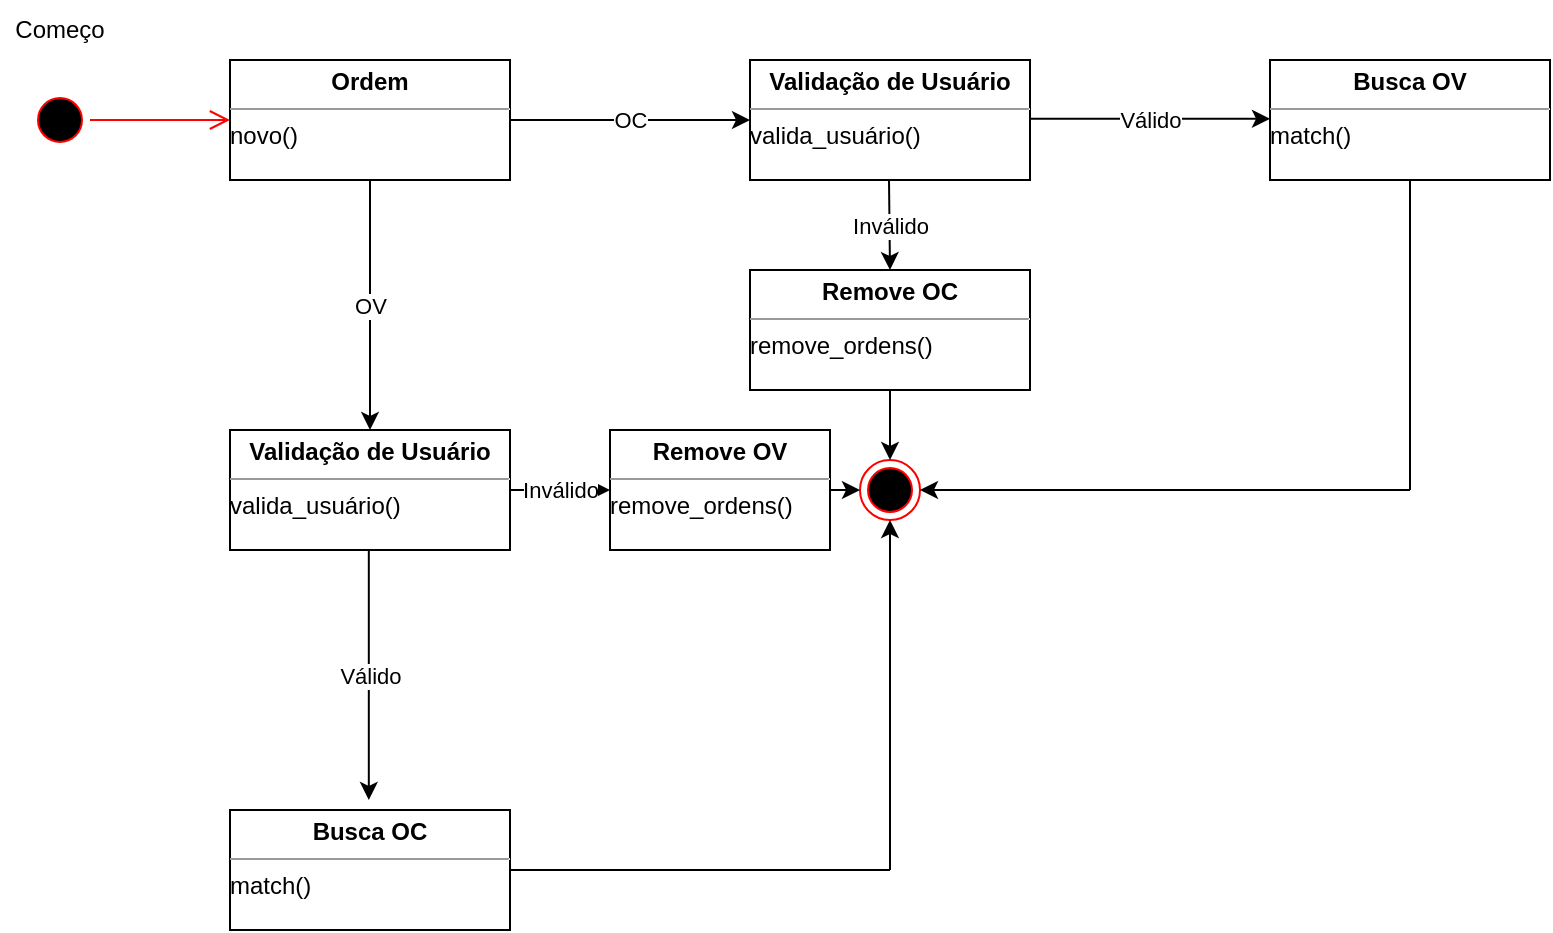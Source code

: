 <mxfile version="18.0.6" type="device"><diagram id="SbvQDrdpQKlW0i3FkySF" name="Página-1"><mxGraphModel dx="510" dy="649" grid="1" gridSize="10" guides="1" tooltips="1" connect="1" arrows="1" fold="1" page="1" pageScale="1" pageWidth="827" pageHeight="1169" math="0" shadow="0"><root><mxCell id="0"/><mxCell id="1" parent="0"/><mxCell id="L7GftUtVAZWWWD0R3tRo-1" value="" style="ellipse;html=1;shape=startState;fillColor=#000000;strokeColor=#ff0000;" vertex="1" parent="1"><mxGeometry x="220" y="400" width="30" height="30" as="geometry"/></mxCell><mxCell id="L7GftUtVAZWWWD0R3tRo-2" value="" style="edgeStyle=orthogonalEdgeStyle;html=1;verticalAlign=bottom;endArrow=open;endSize=8;strokeColor=#ff0000;rounded=0;" edge="1" parent="1" source="L7GftUtVAZWWWD0R3tRo-1"><mxGeometry relative="1" as="geometry"><mxPoint x="320" y="415" as="targetPoint"/></mxGeometry></mxCell><mxCell id="L7GftUtVAZWWWD0R3tRo-3" value="&lt;p style=&quot;margin:0px;margin-top:4px;text-align:center;&quot;&gt;&lt;b&gt;Ordem&lt;/b&gt;&lt;/p&gt;&lt;hr size=&quot;1&quot;&gt;&lt;div style=&quot;height:2px;&quot;&gt;novo()&lt;/div&gt;" style="verticalAlign=top;align=left;overflow=fill;fontSize=12;fontFamily=Helvetica;html=1;" vertex="1" parent="1"><mxGeometry x="320" y="385" width="140" height="60" as="geometry"/></mxCell><mxCell id="L7GftUtVAZWWWD0R3tRo-4" value="&lt;p style=&quot;margin:0px;margin-top:4px;text-align:center;&quot;&gt;&lt;b&gt;Validação de Usuário&lt;/b&gt;&lt;/p&gt;&lt;hr size=&quot;1&quot;&gt;&lt;div style=&quot;height:2px;&quot;&gt;valida_usuário()&lt;/div&gt;" style="verticalAlign=top;align=left;overflow=fill;fontSize=12;fontFamily=Helvetica;html=1;" vertex="1" parent="1"><mxGeometry x="580" y="385" width="140" height="60" as="geometry"/></mxCell><mxCell id="L7GftUtVAZWWWD0R3tRo-5" value="" style="endArrow=classic;html=1;rounded=0;exitX=1;exitY=0.5;exitDx=0;exitDy=0;entryX=0;entryY=0.5;entryDx=0;entryDy=0;" edge="1" parent="1" source="L7GftUtVAZWWWD0R3tRo-3" target="L7GftUtVAZWWWD0R3tRo-4"><mxGeometry relative="1" as="geometry"><mxPoint x="590" y="510" as="sourcePoint"/><mxPoint x="710" y="510" as="targetPoint"/></mxGeometry></mxCell><mxCell id="L7GftUtVAZWWWD0R3tRo-6" value="OC" style="edgeLabel;resizable=0;html=1;align=center;verticalAlign=middle;" connectable="0" vertex="1" parent="L7GftUtVAZWWWD0R3tRo-5"><mxGeometry relative="1" as="geometry"/></mxCell><mxCell id="L7GftUtVAZWWWD0R3tRo-7" value="" style="endArrow=classic;html=1;rounded=0;exitX=0.5;exitY=1;exitDx=0;exitDy=0;" edge="1" parent="1" source="L7GftUtVAZWWWD0R3tRo-3"><mxGeometry relative="1" as="geometry"><mxPoint x="360" y="560" as="sourcePoint"/><mxPoint x="390" y="570" as="targetPoint"/></mxGeometry></mxCell><mxCell id="L7GftUtVAZWWWD0R3tRo-8" value="OV" style="edgeLabel;resizable=0;html=1;align=center;verticalAlign=middle;" connectable="0" vertex="1" parent="L7GftUtVAZWWWD0R3tRo-7"><mxGeometry relative="1" as="geometry"/></mxCell><mxCell id="L7GftUtVAZWWWD0R3tRo-10" value="&lt;p style=&quot;margin:0px;margin-top:4px;text-align:center;&quot;&gt;&lt;b&gt;Busca OC&lt;/b&gt;&lt;/p&gt;&lt;hr size=&quot;1&quot;&gt;&lt;div style=&quot;height:2px;&quot;&gt;match()&lt;/div&gt;" style="verticalAlign=top;align=left;overflow=fill;fontSize=12;fontFamily=Helvetica;html=1;" vertex="1" parent="1"><mxGeometry x="320" y="760" width="140" height="60" as="geometry"/></mxCell><mxCell id="L7GftUtVAZWWWD0R3tRo-11" value="&lt;p style=&quot;margin:0px;margin-top:4px;text-align:center;&quot;&gt;&lt;b&gt;Busca OV&lt;/b&gt;&lt;/p&gt;&lt;hr size=&quot;1&quot;&gt;&lt;div style=&quot;height:2px;&quot;&gt;match()&lt;/div&gt;" style="verticalAlign=top;align=left;overflow=fill;fontSize=12;fontFamily=Helvetica;html=1;" vertex="1" parent="1"><mxGeometry x="840" y="385" width="140" height="60" as="geometry"/></mxCell><mxCell id="L7GftUtVAZWWWD0R3tRo-14" value="" style="endArrow=classic;html=1;rounded=0;exitX=0.5;exitY=1;exitDx=0;exitDy=0;" edge="1" parent="1"><mxGeometry relative="1" as="geometry"><mxPoint x="649.5" y="445" as="sourcePoint"/><mxPoint x="650" y="490" as="targetPoint"/></mxGeometry></mxCell><mxCell id="L7GftUtVAZWWWD0R3tRo-15" value="Inválido" style="edgeLabel;resizable=0;html=1;align=center;verticalAlign=middle;" connectable="0" vertex="1" parent="L7GftUtVAZWWWD0R3tRo-14"><mxGeometry relative="1" as="geometry"/></mxCell><mxCell id="L7GftUtVAZWWWD0R3tRo-16" value="" style="ellipse;html=1;shape=endState;fillColor=#000000;strokeColor=#ff0000;" vertex="1" parent="1"><mxGeometry x="635" y="585" width="30" height="30" as="geometry"/></mxCell><mxCell id="L7GftUtVAZWWWD0R3tRo-17" value="" style="endArrow=none;html=1;rounded=0;exitX=1;exitY=0.5;exitDx=0;exitDy=0;" edge="1" parent="1" source="L7GftUtVAZWWWD0R3tRo-10"><mxGeometry width="50" height="50" relative="1" as="geometry"><mxPoint x="440" y="540" as="sourcePoint"/><mxPoint x="650" y="790.0" as="targetPoint"/></mxGeometry></mxCell><mxCell id="L7GftUtVAZWWWD0R3tRo-18" value="" style="endArrow=classic;html=1;rounded=0;exitX=0.5;exitY=1;exitDx=0;exitDy=0;" edge="1" parent="1"><mxGeometry relative="1" as="geometry"><mxPoint x="389.41" y="630.0" as="sourcePoint"/><mxPoint x="389.41" y="755.0" as="targetPoint"/></mxGeometry></mxCell><mxCell id="L7GftUtVAZWWWD0R3tRo-19" value="Válido" style="edgeLabel;resizable=0;html=1;align=center;verticalAlign=middle;" connectable="0" vertex="1" parent="L7GftUtVAZWWWD0R3tRo-18"><mxGeometry relative="1" as="geometry"/></mxCell><mxCell id="L7GftUtVAZWWWD0R3tRo-20" value="" style="endArrow=classic;html=1;rounded=0;exitX=1;exitY=0.5;exitDx=0;exitDy=0;entryX=0;entryY=0.5;entryDx=0;entryDy=0;" edge="1" parent="1"><mxGeometry relative="1" as="geometry"><mxPoint x="720" y="414.41" as="sourcePoint"/><mxPoint x="840" y="414.41" as="targetPoint"/></mxGeometry></mxCell><mxCell id="L7GftUtVAZWWWD0R3tRo-21" value="Válido" style="edgeLabel;resizable=0;html=1;align=center;verticalAlign=middle;" connectable="0" vertex="1" parent="L7GftUtVAZWWWD0R3tRo-20"><mxGeometry relative="1" as="geometry"/></mxCell><mxCell id="L7GftUtVAZWWWD0R3tRo-22" value="" style="endArrow=classic;html=1;rounded=0;entryX=0.5;entryY=1;entryDx=0;entryDy=0;" edge="1" parent="1" target="L7GftUtVAZWWWD0R3tRo-16"><mxGeometry width="50" height="50" relative="1" as="geometry"><mxPoint x="650" y="790.0" as="sourcePoint"/><mxPoint x="760" y="660" as="targetPoint"/></mxGeometry></mxCell><mxCell id="L7GftUtVAZWWWD0R3tRo-23" value="" style="endArrow=none;html=1;rounded=0;entryX=0.5;entryY=1;entryDx=0;entryDy=0;" edge="1" parent="1" target="L7GftUtVAZWWWD0R3tRo-11"><mxGeometry width="50" height="50" relative="1" as="geometry"><mxPoint x="910" y="600" as="sourcePoint"/><mxPoint x="690" y="590" as="targetPoint"/></mxGeometry></mxCell><mxCell id="L7GftUtVAZWWWD0R3tRo-24" value="" style="endArrow=classic;html=1;rounded=0;entryX=1;entryY=0.5;entryDx=0;entryDy=0;" edge="1" parent="1" target="L7GftUtVAZWWWD0R3tRo-16"><mxGeometry width="50" height="50" relative="1" as="geometry"><mxPoint x="910" y="600" as="sourcePoint"/><mxPoint x="690" y="590" as="targetPoint"/></mxGeometry></mxCell><mxCell id="L7GftUtVAZWWWD0R3tRo-25" value="Começo" style="text;html=1;strokeColor=none;fillColor=none;align=center;verticalAlign=middle;whiteSpace=wrap;rounded=0;" vertex="1" parent="1"><mxGeometry x="205" y="355" width="60" height="30" as="geometry"/></mxCell><mxCell id="L7GftUtVAZWWWD0R3tRo-26" value="&lt;p style=&quot;margin:0px;margin-top:4px;text-align:center;&quot;&gt;&lt;b&gt;Remove OC&lt;/b&gt;&lt;/p&gt;&lt;hr size=&quot;1&quot;&gt;&lt;div style=&quot;height:2px;&quot;&gt;remove_ordens()&lt;/div&gt;" style="verticalAlign=top;align=left;overflow=fill;fontSize=12;fontFamily=Helvetica;html=1;" vertex="1" parent="1"><mxGeometry x="580" y="490" width="140" height="60" as="geometry"/></mxCell><mxCell id="L7GftUtVAZWWWD0R3tRo-27" value="" style="endArrow=classic;html=1;rounded=0;exitX=0.5;exitY=1;exitDx=0;exitDy=0;entryX=0.5;entryY=0;entryDx=0;entryDy=0;" edge="1" parent="1" source="L7GftUtVAZWWWD0R3tRo-26" target="L7GftUtVAZWWWD0R3tRo-16"><mxGeometry width="50" height="50" relative="1" as="geometry"><mxPoint x="660" y="560" as="sourcePoint"/><mxPoint x="710" y="510" as="targetPoint"/></mxGeometry></mxCell><mxCell id="L7GftUtVAZWWWD0R3tRo-28" value="&lt;p style=&quot;margin:0px;margin-top:4px;text-align:center;&quot;&gt;&lt;b&gt;Validação de Usuário&lt;/b&gt;&lt;/p&gt;&lt;hr size=&quot;1&quot;&gt;&lt;div style=&quot;height:2px;&quot;&gt;valida_usuário()&lt;/div&gt;" style="verticalAlign=top;align=left;overflow=fill;fontSize=12;fontFamily=Helvetica;html=1;" vertex="1" parent="1"><mxGeometry x="320" y="570" width="140" height="60" as="geometry"/></mxCell><mxCell id="L7GftUtVAZWWWD0R3tRo-29" value="" style="endArrow=classic;html=1;rounded=0;exitX=1;exitY=0.5;exitDx=0;exitDy=0;entryX=0;entryY=0.5;entryDx=0;entryDy=0;" edge="1" parent="1" source="L7GftUtVAZWWWD0R3tRo-28" target="L7GftUtVAZWWWD0R3tRo-31"><mxGeometry relative="1" as="geometry"><mxPoint x="659.5" y="455" as="sourcePoint"/><mxPoint x="660" y="500" as="targetPoint"/></mxGeometry></mxCell><mxCell id="L7GftUtVAZWWWD0R3tRo-30" value="Inválido" style="edgeLabel;resizable=0;html=1;align=center;verticalAlign=middle;" connectable="0" vertex="1" parent="L7GftUtVAZWWWD0R3tRo-29"><mxGeometry relative="1" as="geometry"/></mxCell><mxCell id="L7GftUtVAZWWWD0R3tRo-31" value="&lt;p style=&quot;margin:0px;margin-top:4px;text-align:center;&quot;&gt;&lt;b&gt;Remove OV&lt;/b&gt;&lt;/p&gt;&lt;hr size=&quot;1&quot;&gt;&lt;div style=&quot;height:2px;&quot;&gt;remove_ordens()&lt;/div&gt;" style="verticalAlign=top;align=left;overflow=fill;fontSize=12;fontFamily=Helvetica;html=1;" vertex="1" parent="1"><mxGeometry x="510" y="570" width="110" height="60" as="geometry"/></mxCell><mxCell id="L7GftUtVAZWWWD0R3tRo-32" value="" style="endArrow=classic;html=1;rounded=0;exitX=1;exitY=0.5;exitDx=0;exitDy=0;entryX=0;entryY=0.5;entryDx=0;entryDy=0;" edge="1" parent="1" source="L7GftUtVAZWWWD0R3tRo-31" target="L7GftUtVAZWWWD0R3tRo-16"><mxGeometry width="50" height="50" relative="1" as="geometry"><mxPoint x="480" y="560" as="sourcePoint"/><mxPoint x="530" y="510" as="targetPoint"/></mxGeometry></mxCell></root></mxGraphModel></diagram></mxfile>